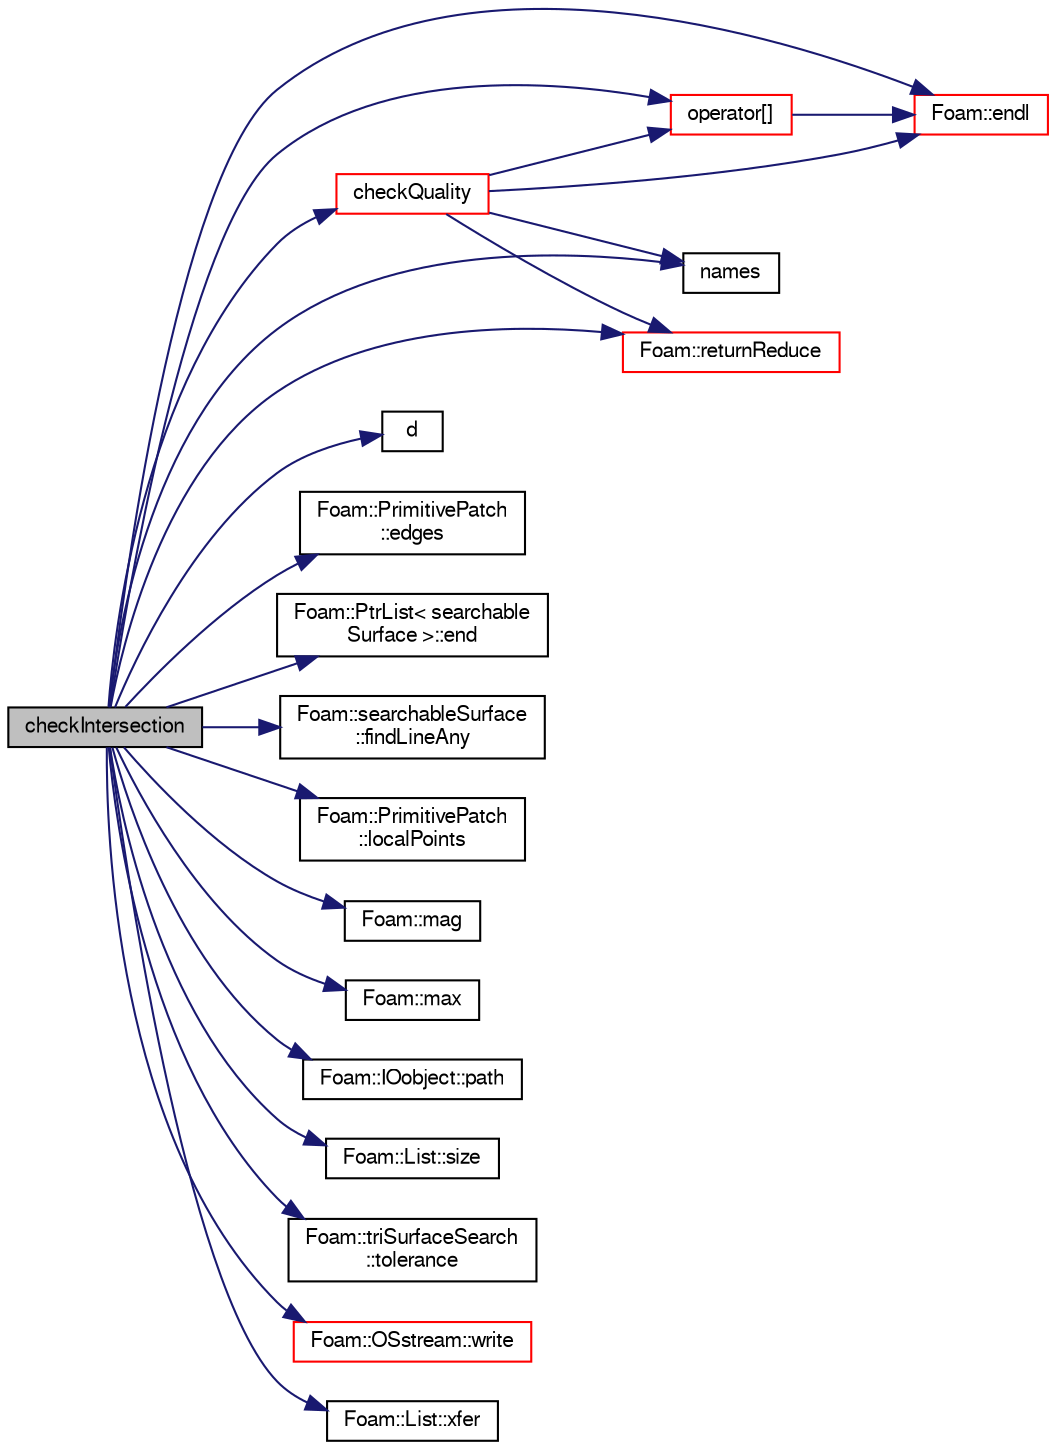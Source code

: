 digraph "checkIntersection"
{
  bgcolor="transparent";
  edge [fontname="FreeSans",fontsize="10",labelfontname="FreeSans",labelfontsize="10"];
  node [fontname="FreeSans",fontsize="10",shape=record];
  rankdir="LR";
  Node1133 [label="checkIntersection",height=0.2,width=0.4,color="black", fillcolor="grey75", style="filled", fontcolor="black"];
  Node1133 -> Node1134 [color="midnightblue",fontsize="10",style="solid",fontname="FreeSans"];
  Node1134 [label="checkQuality",height=0.2,width=0.4,color="red",URL="$a25246.html#a050736b9e23fd025c636d8a0f6be936d",tooltip="Check triangle quality. "];
  Node1134 -> Node1135 [color="midnightblue",fontsize="10",style="solid",fontname="FreeSans"];
  Node1135 [label="Foam::endl",height=0.2,width=0.4,color="red",URL="$a21124.html#a2db8fe02a0d3909e9351bb4275b23ce4",tooltip="Add newline and flush stream. "];
  Node1134 -> Node1137 [color="midnightblue",fontsize="10",style="solid",fontname="FreeSans"];
  Node1137 [label="operator[]",height=0.2,width=0.4,color="red",URL="$a25246.html#a7688f42df60462606ca8fa3ac04c8679",tooltip="Return const reference to searchableSurface by name. "];
  Node1137 -> Node1135 [color="midnightblue",fontsize="10",style="solid",fontname="FreeSans"];
  Node1134 -> Node1197 [color="midnightblue",fontsize="10",style="solid",fontname="FreeSans"];
  Node1197 [label="names",height=0.2,width=0.4,color="black",URL="$a25246.html#a27d373299f0deccc315cf7b63994d8f9"];
  Node1134 -> Node1198 [color="midnightblue",fontsize="10",style="solid",fontname="FreeSans"];
  Node1198 [label="Foam::returnReduce",height=0.2,width=0.4,color="red",URL="$a21124.html#a8d528a67d2a9c6fe4fb94bc86872624b"];
  Node1133 -> Node1249 [color="midnightblue",fontsize="10",style="solid",fontname="FreeSans"];
  Node1249 [label="d",height=0.2,width=0.4,color="black",URL="$a38951.html#aa182a9055736468dd160f12649a01fd1"];
  Node1133 -> Node1222 [color="midnightblue",fontsize="10",style="solid",fontname="FreeSans"];
  Node1222 [label="Foam::PrimitivePatch\l::edges",height=0.2,width=0.4,color="black",URL="$a27538.html#a21d764179912ddda5c6f95193c289846",tooltip="Return list of edges, address into LOCAL point list. "];
  Node1133 -> Node1250 [color="midnightblue",fontsize="10",style="solid",fontname="FreeSans"];
  Node1250 [label="Foam::PtrList\< searchable\lSurface \>::end",height=0.2,width=0.4,color="black",URL="$a25914.html#ab5b494cea43dbe23f46235afadafb59d",tooltip="Return an iterator to end traversing the PtrList. "];
  Node1133 -> Node1135 [color="midnightblue",fontsize="10",style="solid",fontname="FreeSans"];
  Node1133 -> Node1251 [color="midnightblue",fontsize="10",style="solid",fontname="FreeSans"];
  Node1251 [label="Foam::searchableSurface\l::findLineAny",height=0.2,width=0.4,color="black",URL="$a25234.html#ac2434098753d16a2c66a698c5cb33642",tooltip="Return any intersection on segment from start to end. "];
  Node1133 -> Node1229 [color="midnightblue",fontsize="10",style="solid",fontname="FreeSans"];
  Node1229 [label="Foam::PrimitivePatch\l::localPoints",height=0.2,width=0.4,color="black",URL="$a27538.html#aca6c65ee2831bb6795149af7635640a2",tooltip="Return pointField of points in patch. "];
  Node1133 -> Node1235 [color="midnightblue",fontsize="10",style="solid",fontname="FreeSans"];
  Node1235 [label="Foam::mag",height=0.2,width=0.4,color="black",URL="$a21124.html#a929da2a3fdcf3dacbbe0487d3a330dae"];
  Node1133 -> Node1252 [color="midnightblue",fontsize="10",style="solid",fontname="FreeSans"];
  Node1252 [label="Foam::max",height=0.2,width=0.4,color="black",URL="$a21124.html#ac993e906cf2774ae77e666bc24e81733"];
  Node1133 -> Node1197 [color="midnightblue",fontsize="10",style="solid",fontname="FreeSans"];
  Node1133 -> Node1137 [color="midnightblue",fontsize="10",style="solid",fontname="FreeSans"];
  Node1133 -> Node1253 [color="midnightblue",fontsize="10",style="solid",fontname="FreeSans"];
  Node1253 [label="Foam::IOobject::path",height=0.2,width=0.4,color="black",URL="$a26142.html#abe7b9078c8e7356c6131b70a8f729372",tooltip="Return complete path. "];
  Node1133 -> Node1198 [color="midnightblue",fontsize="10",style="solid",fontname="FreeSans"];
  Node1133 -> Node1145 [color="midnightblue",fontsize="10",style="solid",fontname="FreeSans"];
  Node1145 [label="Foam::List::size",height=0.2,width=0.4,color="black",URL="$a25694.html#a8a5f6fa29bd4b500caf186f60245b384",tooltip="Override size to be inconsistent with allocated storage. "];
  Node1133 -> Node1254 [color="midnightblue",fontsize="10",style="solid",fontname="FreeSans"];
  Node1254 [label="Foam::triSurfaceSearch\l::tolerance",height=0.2,width=0.4,color="black",URL="$a25530.html#a403d191d8d31d9941405ef8a6992240d",tooltip="Return tolerance to use in searches. "];
  Node1133 -> Node1255 [color="midnightblue",fontsize="10",style="solid",fontname="FreeSans"];
  Node1255 [label="Foam::OSstream::write",height=0.2,width=0.4,color="red",URL="$a26290.html#a52c3f56f115b2b9b1b7db001a3784003",tooltip="Write next token to stream. "];
  Node1133 -> Node1263 [color="midnightblue",fontsize="10",style="solid",fontname="FreeSans"];
  Node1263 [label="Foam::List::xfer",height=0.2,width=0.4,color="black",URL="$a25694.html#a48f43ee271fb2edb0fb241b72af0e59c",tooltip="Transfer contents to the Xfer container. "];
}
